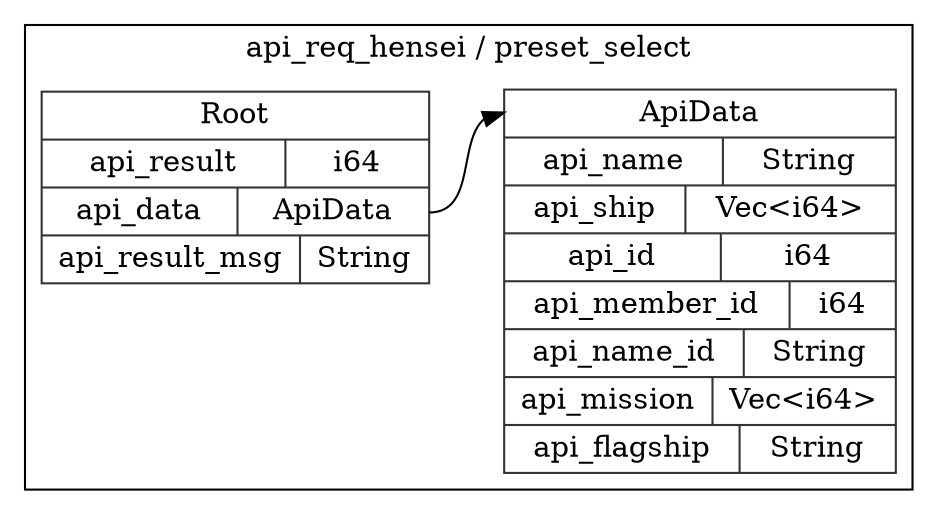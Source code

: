 digraph {
  rankdir=LR;
  subgraph cluster_0 {
    label="api_req_hensei / preset_select";
    node [style="filled", color=white, style="solid", color=gray20];
    api_req_hensei__preset_select__Root [label="<Root> Root  | { api_result | <api_result> i64 } | { api_data | <api_data> ApiData } | { api_result_msg | <api_result_msg> String }", shape=record];
    api_req_hensei__preset_select__ApiData;
    api_req_hensei__preset_select__Root:api_data:e -> api_req_hensei__preset_select__ApiData:ApiData:w;
    api_req_hensei__preset_select__ApiData [label="<ApiData> ApiData  | { api_name | <api_name> String } | { api_ship | <api_ship> Vec\<i64\> } | { api_id | <api_id> i64 } | { api_member_id | <api_member_id> i64 } | { api_name_id | <api_name_id> String } | { api_mission | <api_mission> Vec\<i64\> } | { api_flagship | <api_flagship> String }", shape=record];
  }
}
